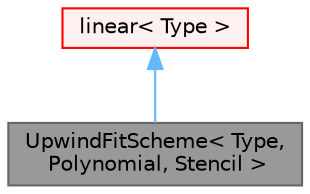 digraph "UpwindFitScheme&lt; Type, Polynomial, Stencil &gt;"
{
 // LATEX_PDF_SIZE
  bgcolor="transparent";
  edge [fontname=Helvetica,fontsize=10,labelfontname=Helvetica,labelfontsize=10];
  node [fontname=Helvetica,fontsize=10,shape=box,height=0.2,width=0.4];
  Node1 [id="Node000001",label="UpwindFitScheme\< Type,\l Polynomial, Stencil \>",height=0.2,width=0.4,color="gray40", fillcolor="grey60", style="filled", fontcolor="black",tooltip="Upwind biased fit surface interpolation scheme that applies an explicit correction to linear."];
  Node2 -> Node1 [id="edge1_Node000001_Node000002",dir="back",color="steelblue1",style="solid",tooltip=" "];
  Node2 [id="Node000002",label="linear\< Type \>",height=0.2,width=0.4,color="red", fillcolor="#FFF0F0", style="filled",URL="$classFoam_1_1linear.html",tooltip="Central-differencing interpolation scheme class."];
}

